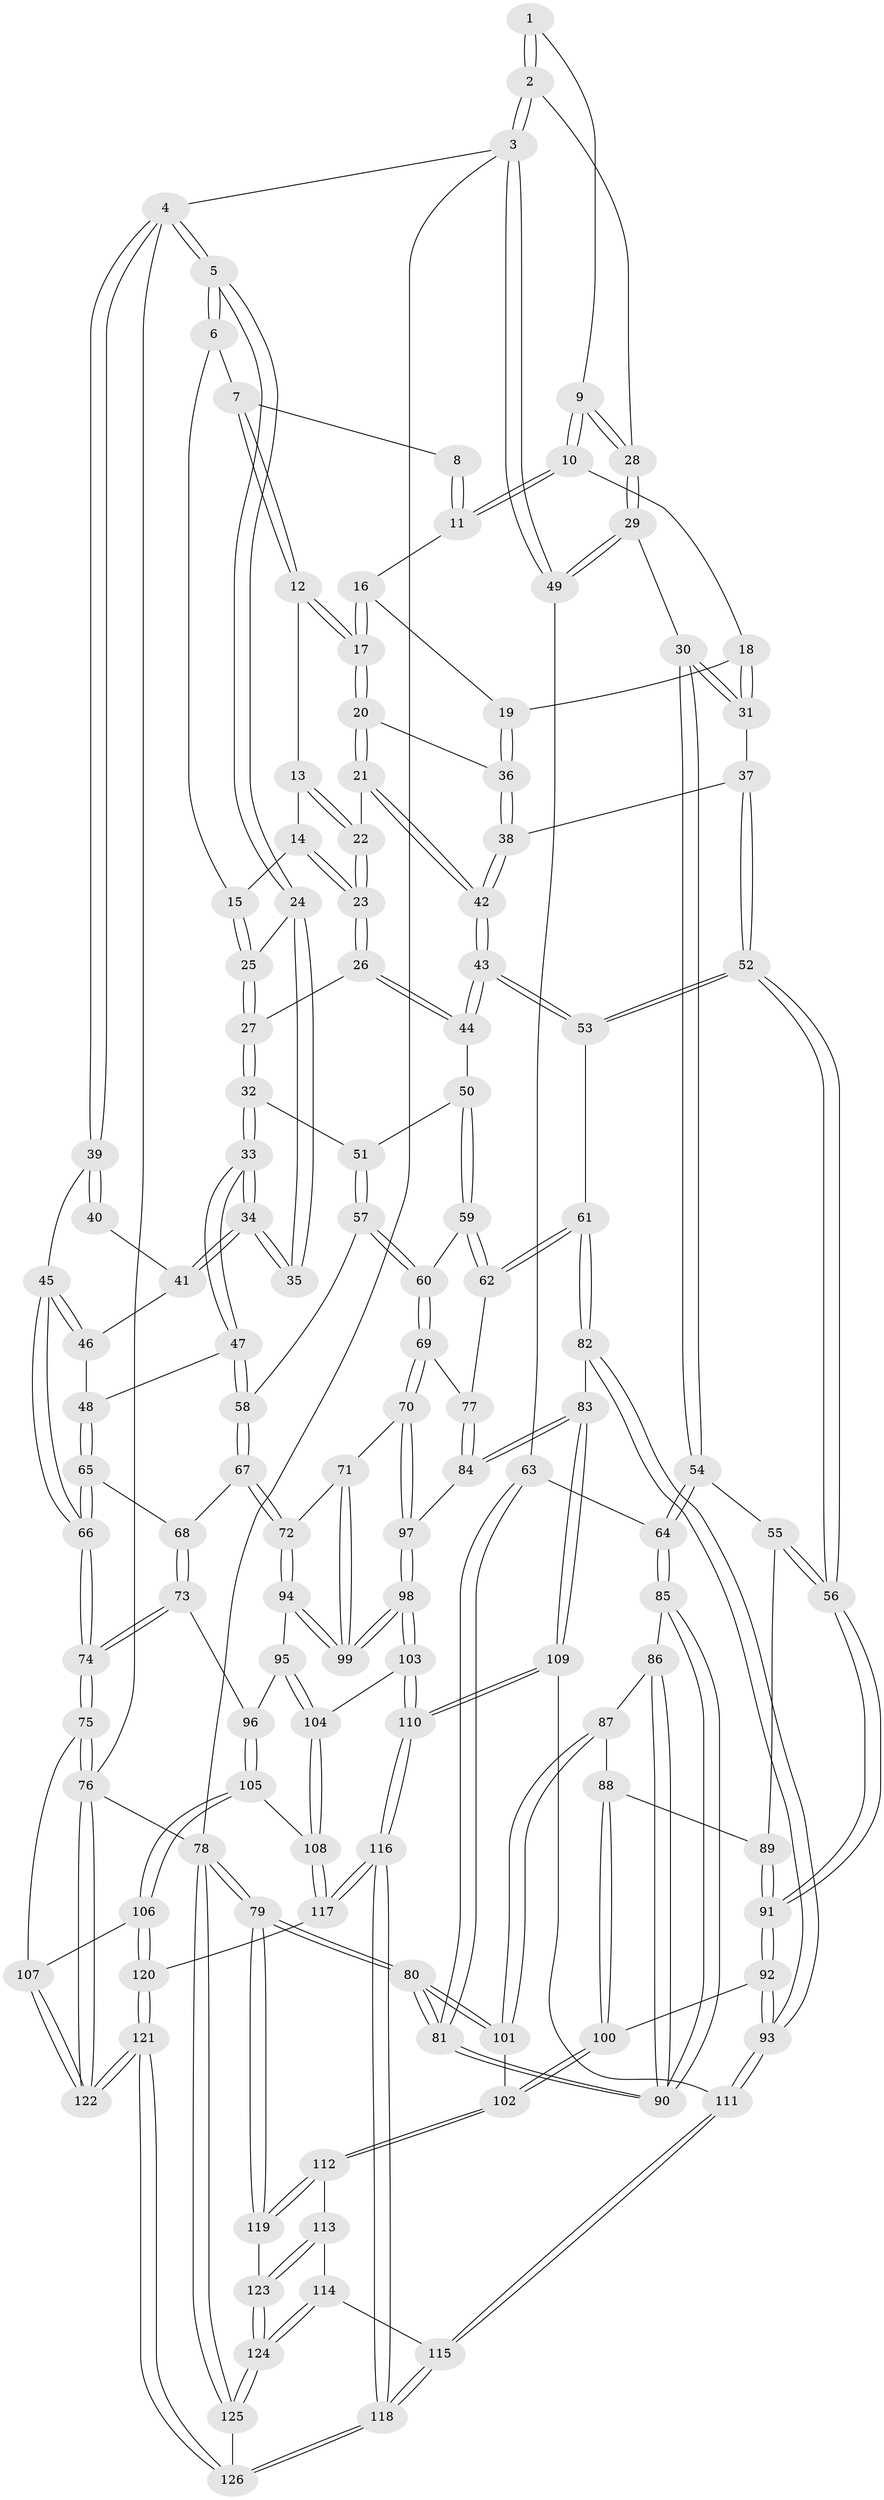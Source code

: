 // coarse degree distribution, {3: 0.5098039215686274, 4: 0.37254901960784315, 2: 0.11764705882352941}
// Generated by graph-tools (version 1.1) at 2025/54/03/04/25 22:54:15]
// undirected, 126 vertices, 312 edges
graph export_dot {
  node [color=gray90,style=filled];
  1 [pos="+1+0"];
  2 [pos="+1+0"];
  3 [pos="+1+0"];
  4 [pos="+0+0"];
  5 [pos="+0+0"];
  6 [pos="+0.2502921311814706+0"];
  7 [pos="+0.4878729893638077+0"];
  8 [pos="+0.702066736611502+0"];
  9 [pos="+0.8785352445230962+0.0954423919916568"];
  10 [pos="+0.7876825003063112+0.04994546970808249"];
  11 [pos="+0.7133552300587382+0"];
  12 [pos="+0.47429471516354804+0"];
  13 [pos="+0.46135018938407263+0"];
  14 [pos="+0.30277511609834645+0.06255180673370395"];
  15 [pos="+0.23317742847021072+0.02426670089686617"];
  16 [pos="+0.7014157968737799+0"];
  17 [pos="+0.5933996464356548+0.11755805707048565"];
  18 [pos="+0.7599559958324377+0.09362633737956937"];
  19 [pos="+0.6674215664617117+0.12267380899585745"];
  20 [pos="+0.5941871205325854+0.12270117640984098"];
  21 [pos="+0.5295493323465746+0.15989377706449515"];
  22 [pos="+0.42923020593230854+0.12431351609784494"];
  23 [pos="+0.38493738304098074+0.15637164149152383"];
  24 [pos="+0.14718675383597551+0.09064755948499688"];
  25 [pos="+0.1922591839287863+0.08173209295646111"];
  26 [pos="+0.3705309248119186+0.1853389059770379"];
  27 [pos="+0.24281507886350587+0.18812678324977938"];
  28 [pos="+0.9071276234384893+0.12721676897078932"];
  29 [pos="+0.9327160927108161+0.19189155697089666"];
  30 [pos="+0.8305511181733367+0.26018241385829954"];
  31 [pos="+0.7712959253336116+0.2349348509523968"];
  32 [pos="+0.20228675222528839+0.2512655053556634"];
  33 [pos="+0.1800919996023271+0.26530353958167807"];
  34 [pos="+0.14834098466229043+0.22579785758898624"];
  35 [pos="+0.12333307076668688+0.11145554731090596"];
  36 [pos="+0.6421380490517833+0.1440482801233928"];
  37 [pos="+0.7032185270405017+0.23724689947290484"];
  38 [pos="+0.6691773939002141+0.20651354427455926"];
  39 [pos="+0+0"];
  40 [pos="+0.11443048095746569+0.11517312042519685"];
  41 [pos="+0.045669791477688904+0.18047493485712646"];
  42 [pos="+0.5374438504529585+0.26197455497598865"];
  43 [pos="+0.5246308507822675+0.29653894884256504"];
  44 [pos="+0.3721793591462351+0.19244727628026523"];
  45 [pos="+0+0.12495432115527659"];
  46 [pos="+0.04226513431782111+0.1820141812587494"];
  47 [pos="+0.15571770983639174+0.3066777323910561"];
  48 [pos="+0.08462185981063922+0.32755286304864717"];
  49 [pos="+1+0.25419426227364933"];
  50 [pos="+0.35647376294361105+0.2804562872144471"];
  51 [pos="+0.2813710638055064+0.294529526063582"];
  52 [pos="+0.6037596688690855+0.4194894703046323"];
  53 [pos="+0.5349985098244219+0.4073815763466327"];
  54 [pos="+0.8285641367239386+0.42310126481062355"];
  55 [pos="+0.8164541238234706+0.42614354290664197"];
  56 [pos="+0.6131219056509594+0.42585613325871585"];
  57 [pos="+0.2681192210559194+0.38156070747309534"];
  58 [pos="+0.20715414969953078+0.3702647542251302"];
  59 [pos="+0.36129839047669016+0.29409501846792"];
  60 [pos="+0.30148147113217927+0.40325422945916894"];
  61 [pos="+0.5326617653214247+0.4084623711559782"];
  62 [pos="+0.5083636731742911+0.4096114928160017"];
  63 [pos="+1+0.27693713592767844"];
  64 [pos="+0.8346673342704497+0.42700884453311694"];
  65 [pos="+0.05214099619477969+0.3543964830321139"];
  66 [pos="+0+0.37147876388935935"];
  67 [pos="+0.16645807488259254+0.4877989951341662"];
  68 [pos="+0.07909557962301927+0.4085432891265027"];
  69 [pos="+0.3366034894262425+0.46990684864910515"];
  70 [pos="+0.33231377590112837+0.4777508960303649"];
  71 [pos="+0.3212022648175296+0.4844875019306175"];
  72 [pos="+0.1767338933841268+0.5223361120763947"];
  73 [pos="+0.03274084265163538+0.54306385324272"];
  74 [pos="+0+0.590702016734377"];
  75 [pos="+0+0.700771350669971"];
  76 [pos="+0+1"];
  77 [pos="+0.46968361877527015+0.4258364495353515"];
  78 [pos="+1+1"];
  79 [pos="+1+0.9724202679618533"];
  80 [pos="+1+0.6934623686815057"];
  81 [pos="+1+0.5681245044421106"];
  82 [pos="+0.5063425111883487+0.5349808892455951"];
  83 [pos="+0.47664552349930667+0.6462759902692307"];
  84 [pos="+0.4100276073041242+0.6119741364644785"];
  85 [pos="+0.8398676447249148+0.43479058846853574"];
  86 [pos="+0.8664637204462615+0.556353736631535"];
  87 [pos="+0.8625743486369937+0.5721605695262905"];
  88 [pos="+0.7777264468337737+0.5891851970308514"];
  89 [pos="+0.7603694153731732+0.5339723597038321"];
  90 [pos="+1+0.5664066794317827"];
  91 [pos="+0.6576783501826183+0.5980053540074677"];
  92 [pos="+0.658124183156637+0.6387288775179886"];
  93 [pos="+0.6572716940693911+0.6394609316587745"];
  94 [pos="+0.15965446017954577+0.5560044555754702"];
  95 [pos="+0.15535983316192317+0.5595088188340844"];
  96 [pos="+0.15400517620900397+0.5604672054445112"];
  97 [pos="+0.39640377326510107+0.6070047699632792"];
  98 [pos="+0.2972612028383036+0.6598504621257231"];
  99 [pos="+0.28280493020024483+0.6348454566071825"];
  100 [pos="+0.7104884371130238+0.6506225488075504"];
  101 [pos="+0.8817366671663639+0.6945493729393275"];
  102 [pos="+0.8336977904989822+0.7325008051826932"];
  103 [pos="+0.2951047555383179+0.6710729773090239"];
  104 [pos="+0.25157635012358437+0.7109349363019296"];
  105 [pos="+0.10718095195318414+0.7470655841983248"];
  106 [pos="+0.09621003884513563+0.7508867299911259"];
  107 [pos="+0.06524679453376671+0.755646090393945"];
  108 [pos="+0.19886534915137968+0.7707626844943629"];
  109 [pos="+0.4876594299301696+0.6662147783040846"];
  110 [pos="+0.4318466871996745+0.790364023625142"];
  111 [pos="+0.6260035250036735+0.6680249821141274"];
  112 [pos="+0.8321862145267678+0.7392853511457159"];
  113 [pos="+0.8084708612852067+0.7877633764291904"];
  114 [pos="+0.7216847350532429+0.8291023266970395"];
  115 [pos="+0.6414391055007614+0.8304526328068528"];
  116 [pos="+0.4256350279175932+0.9209484391476032"];
  117 [pos="+0.21118089508950108+0.7862380271888945"];
  118 [pos="+0.46302892116064626+1"];
  119 [pos="+1+0.8873141972921285"];
  120 [pos="+0.1549869038602108+1"];
  121 [pos="+0.1409597931907114+1"];
  122 [pos="+0.04687956882121428+1"];
  123 [pos="+0.8565111796722379+0.8967805489720949"];
  124 [pos="+0.7945517045343398+1"];
  125 [pos="+0.7573152637533058+1"];
  126 [pos="+0.46061033791238176+1"];
  1 -- 2;
  1 -- 2;
  1 -- 9;
  2 -- 3;
  2 -- 3;
  2 -- 28;
  3 -- 4;
  3 -- 49;
  3 -- 49;
  3 -- 78;
  4 -- 5;
  4 -- 5;
  4 -- 39;
  4 -- 39;
  4 -- 76;
  5 -- 6;
  5 -- 6;
  5 -- 24;
  5 -- 24;
  6 -- 7;
  6 -- 15;
  7 -- 8;
  7 -- 12;
  7 -- 12;
  8 -- 11;
  8 -- 11;
  9 -- 10;
  9 -- 10;
  9 -- 28;
  9 -- 28;
  10 -- 11;
  10 -- 11;
  10 -- 18;
  11 -- 16;
  12 -- 13;
  12 -- 17;
  12 -- 17;
  13 -- 14;
  13 -- 22;
  13 -- 22;
  14 -- 15;
  14 -- 23;
  14 -- 23;
  15 -- 25;
  15 -- 25;
  16 -- 17;
  16 -- 17;
  16 -- 19;
  17 -- 20;
  17 -- 20;
  18 -- 19;
  18 -- 31;
  18 -- 31;
  19 -- 36;
  19 -- 36;
  20 -- 21;
  20 -- 21;
  20 -- 36;
  21 -- 22;
  21 -- 42;
  21 -- 42;
  22 -- 23;
  22 -- 23;
  23 -- 26;
  23 -- 26;
  24 -- 25;
  24 -- 35;
  24 -- 35;
  25 -- 27;
  25 -- 27;
  26 -- 27;
  26 -- 44;
  26 -- 44;
  27 -- 32;
  27 -- 32;
  28 -- 29;
  28 -- 29;
  29 -- 30;
  29 -- 49;
  29 -- 49;
  30 -- 31;
  30 -- 31;
  30 -- 54;
  30 -- 54;
  31 -- 37;
  32 -- 33;
  32 -- 33;
  32 -- 51;
  33 -- 34;
  33 -- 34;
  33 -- 47;
  33 -- 47;
  34 -- 35;
  34 -- 35;
  34 -- 41;
  34 -- 41;
  36 -- 38;
  36 -- 38;
  37 -- 38;
  37 -- 52;
  37 -- 52;
  38 -- 42;
  38 -- 42;
  39 -- 40;
  39 -- 40;
  39 -- 45;
  40 -- 41;
  41 -- 46;
  42 -- 43;
  42 -- 43;
  43 -- 44;
  43 -- 44;
  43 -- 53;
  43 -- 53;
  44 -- 50;
  45 -- 46;
  45 -- 46;
  45 -- 66;
  45 -- 66;
  46 -- 48;
  47 -- 48;
  47 -- 58;
  47 -- 58;
  48 -- 65;
  48 -- 65;
  49 -- 63;
  50 -- 51;
  50 -- 59;
  50 -- 59;
  51 -- 57;
  51 -- 57;
  52 -- 53;
  52 -- 53;
  52 -- 56;
  52 -- 56;
  53 -- 61;
  54 -- 55;
  54 -- 64;
  54 -- 64;
  55 -- 56;
  55 -- 56;
  55 -- 89;
  56 -- 91;
  56 -- 91;
  57 -- 58;
  57 -- 60;
  57 -- 60;
  58 -- 67;
  58 -- 67;
  59 -- 60;
  59 -- 62;
  59 -- 62;
  60 -- 69;
  60 -- 69;
  61 -- 62;
  61 -- 62;
  61 -- 82;
  61 -- 82;
  62 -- 77;
  63 -- 64;
  63 -- 81;
  63 -- 81;
  64 -- 85;
  64 -- 85;
  65 -- 66;
  65 -- 66;
  65 -- 68;
  66 -- 74;
  66 -- 74;
  67 -- 68;
  67 -- 72;
  67 -- 72;
  68 -- 73;
  68 -- 73;
  69 -- 70;
  69 -- 70;
  69 -- 77;
  70 -- 71;
  70 -- 97;
  70 -- 97;
  71 -- 72;
  71 -- 99;
  71 -- 99;
  72 -- 94;
  72 -- 94;
  73 -- 74;
  73 -- 74;
  73 -- 96;
  74 -- 75;
  74 -- 75;
  75 -- 76;
  75 -- 76;
  75 -- 107;
  76 -- 122;
  76 -- 122;
  76 -- 78;
  77 -- 84;
  77 -- 84;
  78 -- 79;
  78 -- 79;
  78 -- 125;
  78 -- 125;
  79 -- 80;
  79 -- 80;
  79 -- 119;
  79 -- 119;
  80 -- 81;
  80 -- 81;
  80 -- 101;
  80 -- 101;
  81 -- 90;
  81 -- 90;
  82 -- 83;
  82 -- 93;
  82 -- 93;
  83 -- 84;
  83 -- 84;
  83 -- 109;
  83 -- 109;
  84 -- 97;
  85 -- 86;
  85 -- 90;
  85 -- 90;
  86 -- 87;
  86 -- 90;
  86 -- 90;
  87 -- 88;
  87 -- 101;
  87 -- 101;
  88 -- 89;
  88 -- 100;
  88 -- 100;
  89 -- 91;
  89 -- 91;
  91 -- 92;
  91 -- 92;
  92 -- 93;
  92 -- 93;
  92 -- 100;
  93 -- 111;
  93 -- 111;
  94 -- 95;
  94 -- 99;
  94 -- 99;
  95 -- 96;
  95 -- 104;
  95 -- 104;
  96 -- 105;
  96 -- 105;
  97 -- 98;
  97 -- 98;
  98 -- 99;
  98 -- 99;
  98 -- 103;
  98 -- 103;
  100 -- 102;
  100 -- 102;
  101 -- 102;
  102 -- 112;
  102 -- 112;
  103 -- 104;
  103 -- 110;
  103 -- 110;
  104 -- 108;
  104 -- 108;
  105 -- 106;
  105 -- 106;
  105 -- 108;
  106 -- 107;
  106 -- 120;
  106 -- 120;
  107 -- 122;
  107 -- 122;
  108 -- 117;
  108 -- 117;
  109 -- 110;
  109 -- 110;
  109 -- 111;
  110 -- 116;
  110 -- 116;
  111 -- 115;
  111 -- 115;
  112 -- 113;
  112 -- 119;
  112 -- 119;
  113 -- 114;
  113 -- 123;
  113 -- 123;
  114 -- 115;
  114 -- 124;
  114 -- 124;
  115 -- 118;
  115 -- 118;
  116 -- 117;
  116 -- 117;
  116 -- 118;
  116 -- 118;
  117 -- 120;
  118 -- 126;
  118 -- 126;
  119 -- 123;
  120 -- 121;
  120 -- 121;
  121 -- 122;
  121 -- 122;
  121 -- 126;
  121 -- 126;
  123 -- 124;
  123 -- 124;
  124 -- 125;
  124 -- 125;
  125 -- 126;
}
